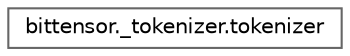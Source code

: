 digraph "Graphical Class Hierarchy"
{
 // LATEX_PDF_SIZE
  bgcolor="transparent";
  edge [fontname=Helvetica,fontsize=10,labelfontname=Helvetica,labelfontsize=10];
  node [fontname=Helvetica,fontsize=10,shape=box,height=0.2,width=0.4];
  rankdir="LR";
  Node0 [label="bittensor._tokenizer.tokenizer",height=0.2,width=0.4,color="grey40", fillcolor="white", style="filled",URL="$classbittensor_1_1__tokenizer_1_1tokenizer.html",tooltip=" "];
}
